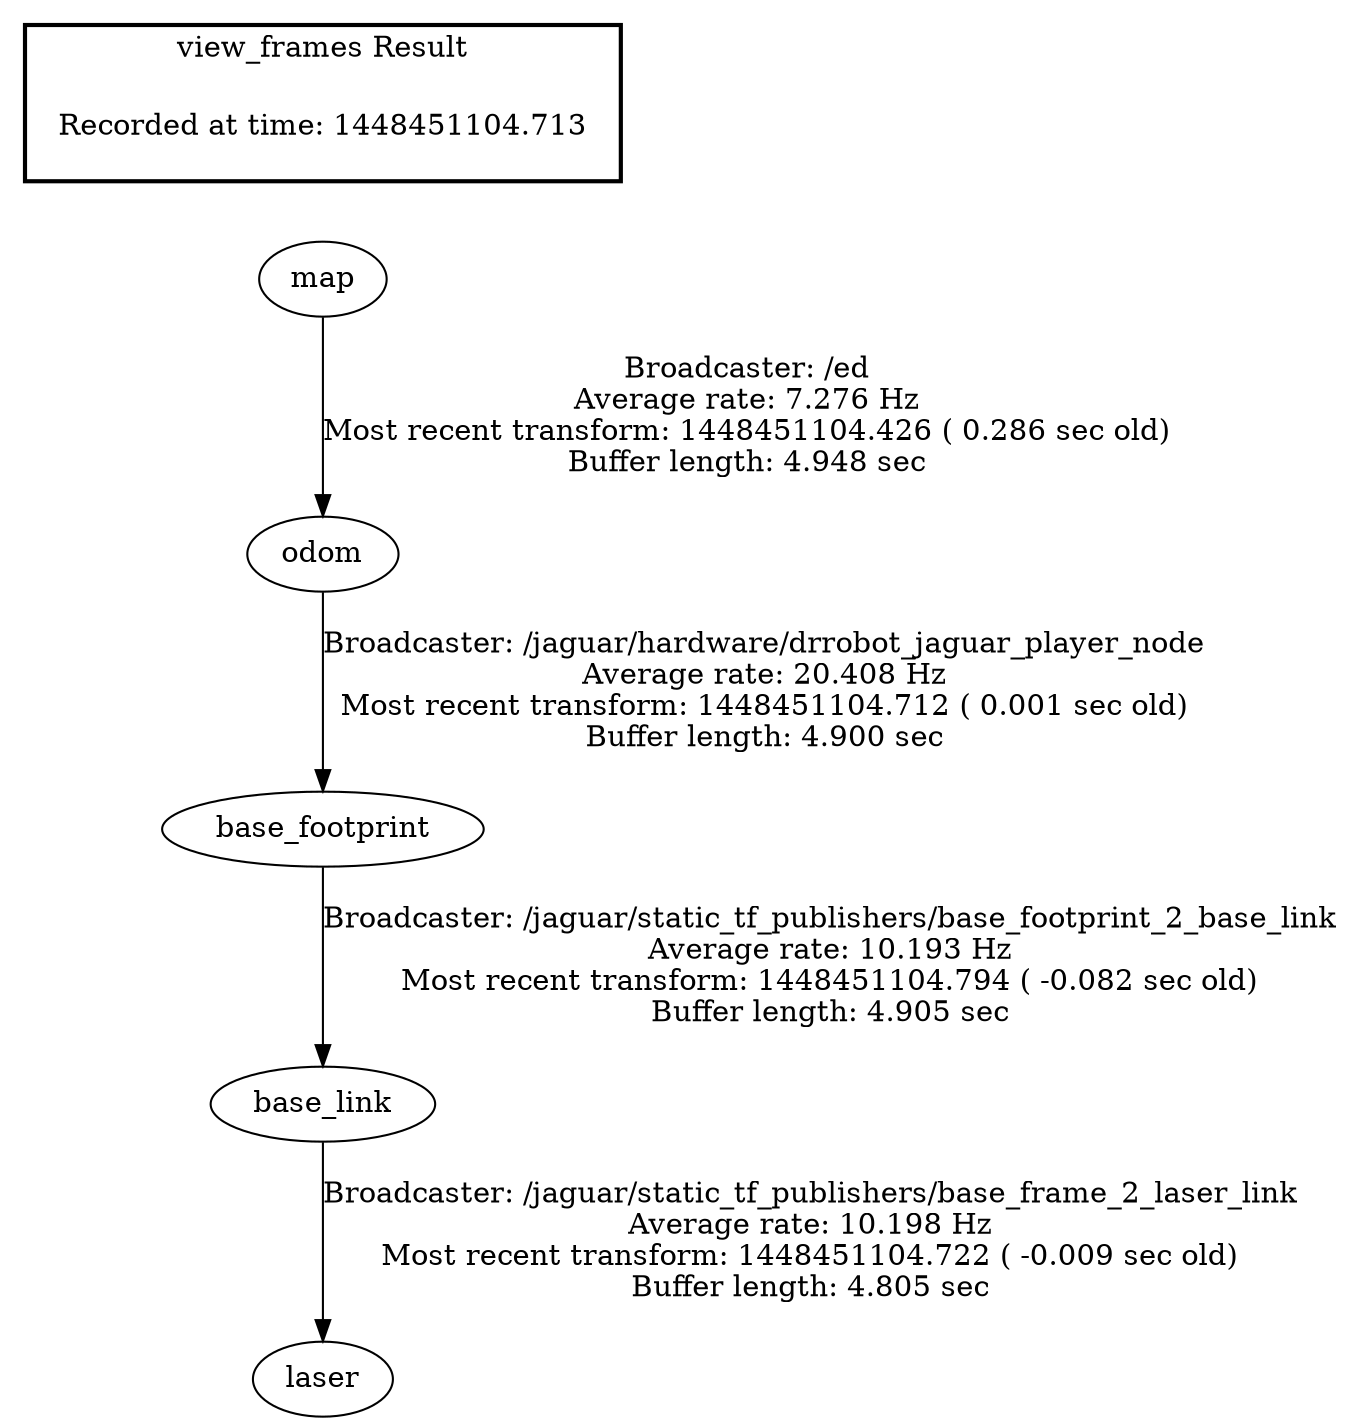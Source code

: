 digraph G {
"map" -> "odom"[label="Broadcaster: /ed\nAverage rate: 7.276 Hz\nMost recent transform: 1448451104.426 ( 0.286 sec old)\nBuffer length: 4.948 sec\n"];
"base_footprint" -> "base_link"[label="Broadcaster: /jaguar/static_tf_publishers/base_footprint_2_base_link\nAverage rate: 10.193 Hz\nMost recent transform: 1448451104.794 ( -0.082 sec old)\nBuffer length: 4.905 sec\n"];
"odom" -> "base_footprint"[label="Broadcaster: /jaguar/hardware/drrobot_jaguar_player_node\nAverage rate: 20.408 Hz\nMost recent transform: 1448451104.712 ( 0.001 sec old)\nBuffer length: 4.900 sec\n"];
"base_link" -> "laser"[label="Broadcaster: /jaguar/static_tf_publishers/base_frame_2_laser_link\nAverage rate: 10.198 Hz\nMost recent transform: 1448451104.722 ( -0.009 sec old)\nBuffer length: 4.805 sec\n"];
edge [style=invis];
 subgraph cluster_legend { style=bold; color=black; label ="view_frames Result";
"Recorded at time: 1448451104.713"[ shape=plaintext ] ;
 }->"map";
}